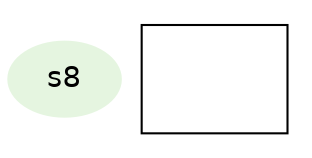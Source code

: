 digraph {
fontname="Helvetica";
node[style=filled, fontname="Helvetica", colorscheme=greens3, color=1];
s8;
subgraph cluster_key {
ds[shape=plaintext, style=solid,label=""];}
}